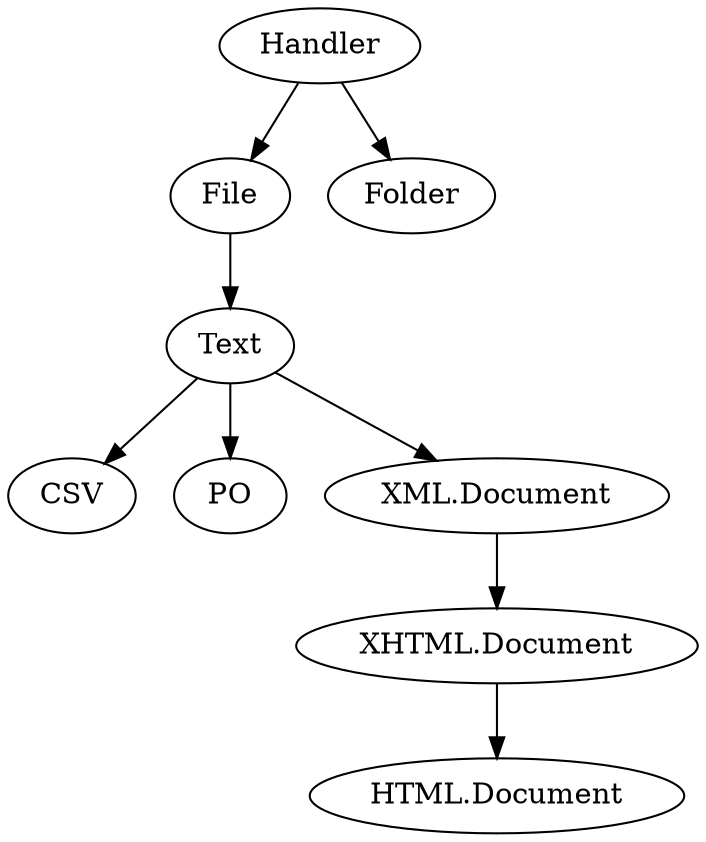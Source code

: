 digraph G {
    Handler;
    Handler -> File;
    File -> Text
    Text -> CSV
    Text -> PO
    Text -> "XML.Document";
    "XML.Document" -> "XHTML.Document";
    "XHTML.Document" -> "HTML.Document";
    Handler -> Folder;
}